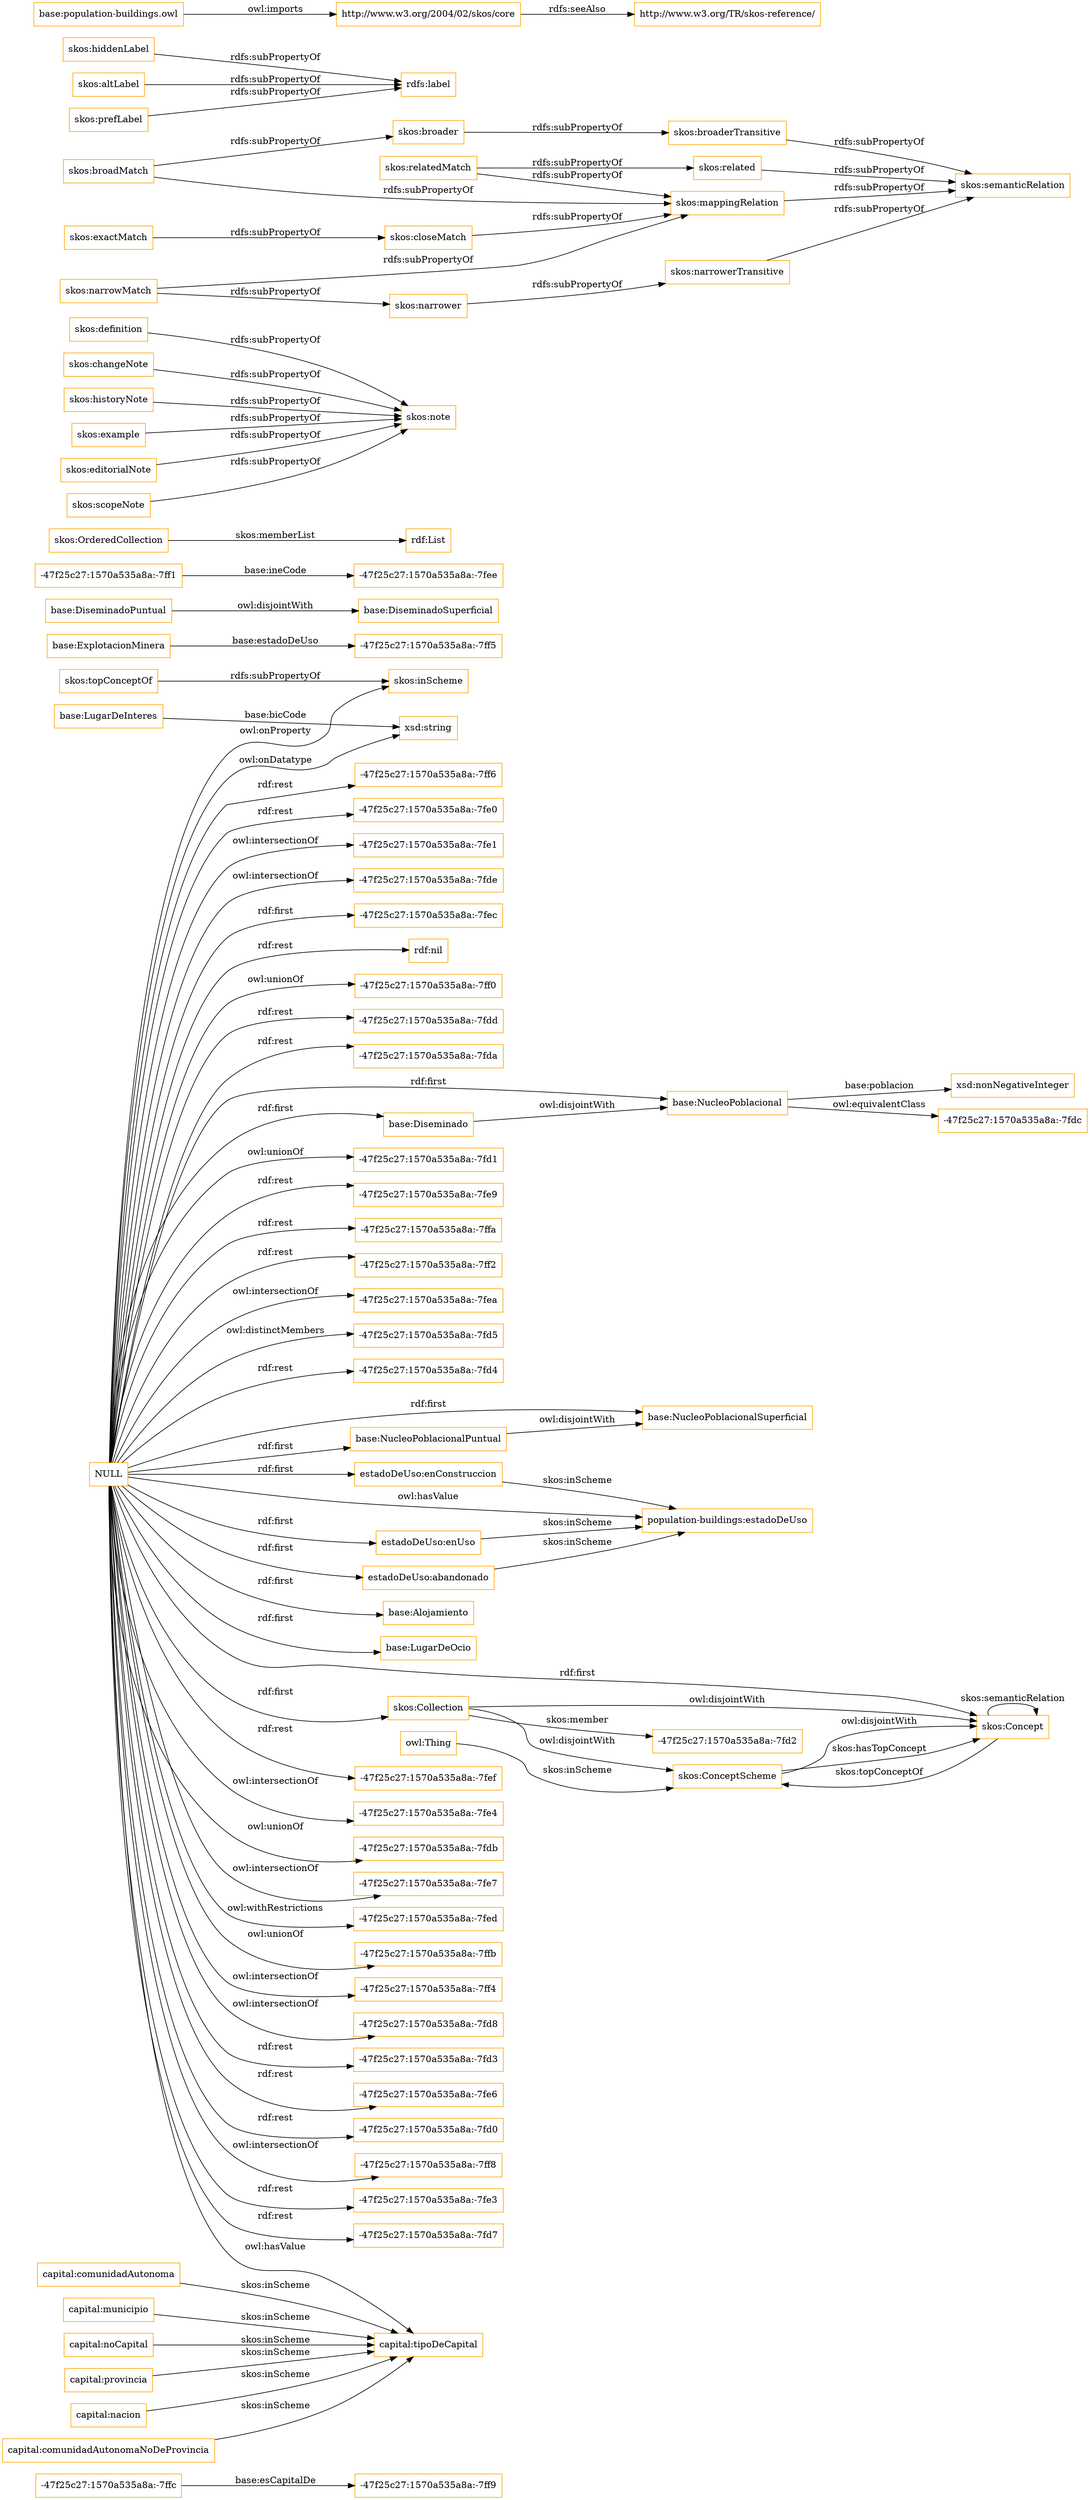 digraph ar2dtool_diagram { 
rankdir=LR;
size="1501"
node [shape = rectangle, color="orange"]; "-47f25c27:1570a535a8a:-7ff9" "base:Diseminado" "base:LugarDeInteres" "base:NucleoPoblacionalSuperficial" "base:NucleoPoblacional" "base:ExplotacionMinera" "base:DiseminadoSuperficial" "-47f25c27:1570a535a8a:-7fdc" "base:NucleoPoblacionalPuntual" "-47f25c27:1570a535a8a:-7ff1" "-47f25c27:1570a535a8a:-7ffc" "base:DiseminadoPuntual" "base:Alojamiento" "-47f25c27:1570a535a8a:-7ff5" "base:LugarDeOcio" "-47f25c27:1570a535a8a:-7fd2" "skos:OrderedCollection" "skos:Collection" "skos:ConceptScheme" "skos:Concept" ; /*classes style*/
	"skos:definition" -> "skos:note" [ label = "rdfs:subPropertyOf" ];
	"base:DiseminadoPuntual" -> "base:DiseminadoSuperficial" [ label = "owl:disjointWith" ];
	"skos:relatedMatch" -> "skos:related" [ label = "rdfs:subPropertyOf" ];
	"skos:relatedMatch" -> "skos:mappingRelation" [ label = "rdfs:subPropertyOf" ];
	"skos:changeNote" -> "skos:note" [ label = "rdfs:subPropertyOf" ];
	"capital:comunidadAutonomaNoDeProvincia" -> "capital:tipoDeCapital" [ label = "skos:inScheme" ];
	"skos:hiddenLabel" -> "rdfs:label" [ label = "rdfs:subPropertyOf" ];
	"skos:related" -> "skos:semanticRelation" [ label = "rdfs:subPropertyOf" ];
	"skos:ConceptScheme" -> "skos:Concept" [ label = "owl:disjointWith" ];
	"estadoDeUso:enConstruccion" -> "population-buildings:estadoDeUso" [ label = "skos:inScheme" ];
	"estadoDeUso:enUso" -> "population-buildings:estadoDeUso" [ label = "skos:inScheme" ];
	"skos:altLabel" -> "rdfs:label" [ label = "rdfs:subPropertyOf" ];
	"capital:comunidadAutonoma" -> "capital:tipoDeCapital" [ label = "skos:inScheme" ];
	"skos:narrower" -> "skos:narrowerTransitive" [ label = "rdfs:subPropertyOf" ];
	"skos:broaderTransitive" -> "skos:semanticRelation" [ label = "rdfs:subPropertyOf" ];
	"skos:broader" -> "skos:broaderTransitive" [ label = "rdfs:subPropertyOf" ];
	"skos:historyNote" -> "skos:note" [ label = "rdfs:subPropertyOf" ];
	"skos:broadMatch" -> "skos:broader" [ label = "rdfs:subPropertyOf" ];
	"skos:broadMatch" -> "skos:mappingRelation" [ label = "rdfs:subPropertyOf" ];
	"http://www.w3.org/2004/02/skos/core" -> "http://www.w3.org/TR/skos-reference/" [ label = "rdfs:seeAlso" ];
	"base:population-buildings.owl" -> "http://www.w3.org/2004/02/skos/core" [ label = "owl:imports" ];
	"skos:narrowerTransitive" -> "skos:semanticRelation" [ label = "rdfs:subPropertyOf" ];
	"NULL" -> "-47f25c27:1570a535a8a:-7fef" [ label = "rdf:rest" ];
	"NULL" -> "-47f25c27:1570a535a8a:-7fe4" [ label = "owl:intersectionOf" ];
	"NULL" -> "-47f25c27:1570a535a8a:-7fdb" [ label = "owl:unionOf" ];
	"NULL" -> "skos:Concept" [ label = "rdf:first" ];
	"NULL" -> "-47f25c27:1570a535a8a:-7fe7" [ label = "owl:intersectionOf" ];
	"NULL" -> "-47f25c27:1570a535a8a:-7fed" [ label = "owl:withRestrictions" ];
	"NULL" -> "base:Alojamiento" [ label = "rdf:first" ];
	"NULL" -> "-47f25c27:1570a535a8a:-7ffb" [ label = "owl:unionOf" ];
	"NULL" -> "-47f25c27:1570a535a8a:-7ff4" [ label = "owl:intersectionOf" ];
	"NULL" -> "estadoDeUso:enUso" [ label = "rdf:first" ];
	"NULL" -> "-47f25c27:1570a535a8a:-7fd8" [ label = "owl:intersectionOf" ];
	"NULL" -> "base:NucleoPoblacionalSuperficial" [ label = "rdf:first" ];
	"NULL" -> "-47f25c27:1570a535a8a:-7fd3" [ label = "rdf:rest" ];
	"NULL" -> "population-buildings:estadoDeUso" [ label = "owl:hasValue" ];
	"NULL" -> "-47f25c27:1570a535a8a:-7fe6" [ label = "rdf:rest" ];
	"NULL" -> "-47f25c27:1570a535a8a:-7fd0" [ label = "rdf:rest" ];
	"NULL" -> "-47f25c27:1570a535a8a:-7ff8" [ label = "owl:intersectionOf" ];
	"NULL" -> "base:NucleoPoblacionalPuntual" [ label = "rdf:first" ];
	"NULL" -> "-47f25c27:1570a535a8a:-7fe3" [ label = "rdf:rest" ];
	"NULL" -> "-47f25c27:1570a535a8a:-7fd7" [ label = "rdf:rest" ];
	"NULL" -> "-47f25c27:1570a535a8a:-7ff6" [ label = "rdf:rest" ];
	"NULL" -> "-47f25c27:1570a535a8a:-7fe0" [ label = "rdf:rest" ];
	"NULL" -> "-47f25c27:1570a535a8a:-7fe1" [ label = "owl:intersectionOf" ];
	"NULL" -> "-47f25c27:1570a535a8a:-7fde" [ label = "owl:intersectionOf" ];
	"NULL" -> "-47f25c27:1570a535a8a:-7fec" [ label = "rdf:first" ];
	"NULL" -> "base:NucleoPoblacional" [ label = "rdf:first" ];
	"NULL" -> "rdf:nil" [ label = "rdf:rest" ];
	"NULL" -> "-47f25c27:1570a535a8a:-7ff0" [ label = "owl:unionOf" ];
	"NULL" -> "-47f25c27:1570a535a8a:-7fdd" [ label = "rdf:rest" ];
	"NULL" -> "xsd:string" [ label = "owl:onDatatype" ];
	"NULL" -> "-47f25c27:1570a535a8a:-7fda" [ label = "rdf:rest" ];
	"NULL" -> "base:Diseminado" [ label = "rdf:first" ];
	"NULL" -> "base:LugarDeOcio" [ label = "rdf:first" ];
	"NULL" -> "estadoDeUso:abandonado" [ label = "rdf:first" ];
	"NULL" -> "capital:tipoDeCapital" [ label = "owl:hasValue" ];
	"NULL" -> "-47f25c27:1570a535a8a:-7fd1" [ label = "owl:unionOf" ];
	"NULL" -> "-47f25c27:1570a535a8a:-7fe9" [ label = "rdf:rest" ];
	"NULL" -> "skos:inScheme" [ label = "owl:onProperty" ];
	"NULL" -> "-47f25c27:1570a535a8a:-7ffa" [ label = "rdf:rest" ];
	"NULL" -> "-47f25c27:1570a535a8a:-7ff2" [ label = "rdf:rest" ];
	"NULL" -> "estadoDeUso:enConstruccion" [ label = "rdf:first" ];
	"NULL" -> "-47f25c27:1570a535a8a:-7fea" [ label = "owl:intersectionOf" ];
	"NULL" -> "skos:Collection" [ label = "rdf:first" ];
	"NULL" -> "-47f25c27:1570a535a8a:-7fd5" [ label = "owl:distinctMembers" ];
	"NULL" -> "-47f25c27:1570a535a8a:-7fd4" [ label = "rdf:rest" ];
	"skos:prefLabel" -> "rdfs:label" [ label = "rdfs:subPropertyOf" ];
	"skos:narrowMatch" -> "skos:narrower" [ label = "rdfs:subPropertyOf" ];
	"skos:narrowMatch" -> "skos:mappingRelation" [ label = "rdfs:subPropertyOf" ];
	"skos:example" -> "skos:note" [ label = "rdfs:subPropertyOf" ];
	"base:Diseminado" -> "base:NucleoPoblacional" [ label = "owl:disjointWith" ];
	"capital:municipio" -> "capital:tipoDeCapital" [ label = "skos:inScheme" ];
	"capital:noCapital" -> "capital:tipoDeCapital" [ label = "skos:inScheme" ];
	"capital:provincia" -> "capital:tipoDeCapital" [ label = "skos:inScheme" ];
	"skos:mappingRelation" -> "skos:semanticRelation" [ label = "rdfs:subPropertyOf" ];
	"skos:Collection" -> "skos:ConceptScheme" [ label = "owl:disjointWith" ];
	"skos:Collection" -> "skos:Concept" [ label = "owl:disjointWith" ];
	"skos:topConceptOf" -> "skos:inScheme" [ label = "rdfs:subPropertyOf" ];
	"capital:nacion" -> "capital:tipoDeCapital" [ label = "skos:inScheme" ];
	"skos:exactMatch" -> "skos:closeMatch" [ label = "rdfs:subPropertyOf" ];
	"base:NucleoPoblacional" -> "-47f25c27:1570a535a8a:-7fdc" [ label = "owl:equivalentClass" ];
	"skos:editorialNote" -> "skos:note" [ label = "rdfs:subPropertyOf" ];
	"skos:closeMatch" -> "skos:mappingRelation" [ label = "rdfs:subPropertyOf" ];
	"estadoDeUso:abandonado" -> "population-buildings:estadoDeUso" [ label = "skos:inScheme" ];
	"base:NucleoPoblacionalPuntual" -> "base:NucleoPoblacionalSuperficial" [ label = "owl:disjointWith" ];
	"skos:scopeNote" -> "skos:note" [ label = "rdfs:subPropertyOf" ];
	"skos:OrderedCollection" -> "rdf:List" [ label = "skos:memberList" ];
	"skos:ConceptScheme" -> "skos:Concept" [ label = "skos:hasTopConcept" ];
	"base:LugarDeInteres" -> "xsd:string" [ label = "base:bicCode" ];
	"skos:Concept" -> "skos:Concept" [ label = "skos:semanticRelation" ];
	"-47f25c27:1570a535a8a:-7ff1" -> "-47f25c27:1570a535a8a:-7fee" [ label = "base:ineCode" ];
	"skos:Concept" -> "skos:ConceptScheme" [ label = "skos:topConceptOf" ];
	"skos:Collection" -> "-47f25c27:1570a535a8a:-7fd2" [ label = "skos:member" ];
	"base:NucleoPoblacional" -> "xsd:nonNegativeInteger" [ label = "base:poblacion" ];
	"owl:Thing" -> "skos:ConceptScheme" [ label = "skos:inScheme" ];
	"base:ExplotacionMinera" -> "-47f25c27:1570a535a8a:-7ff5" [ label = "base:estadoDeUso" ];
	"-47f25c27:1570a535a8a:-7ffc" -> "-47f25c27:1570a535a8a:-7ff9" [ label = "base:esCapitalDe" ];

}
